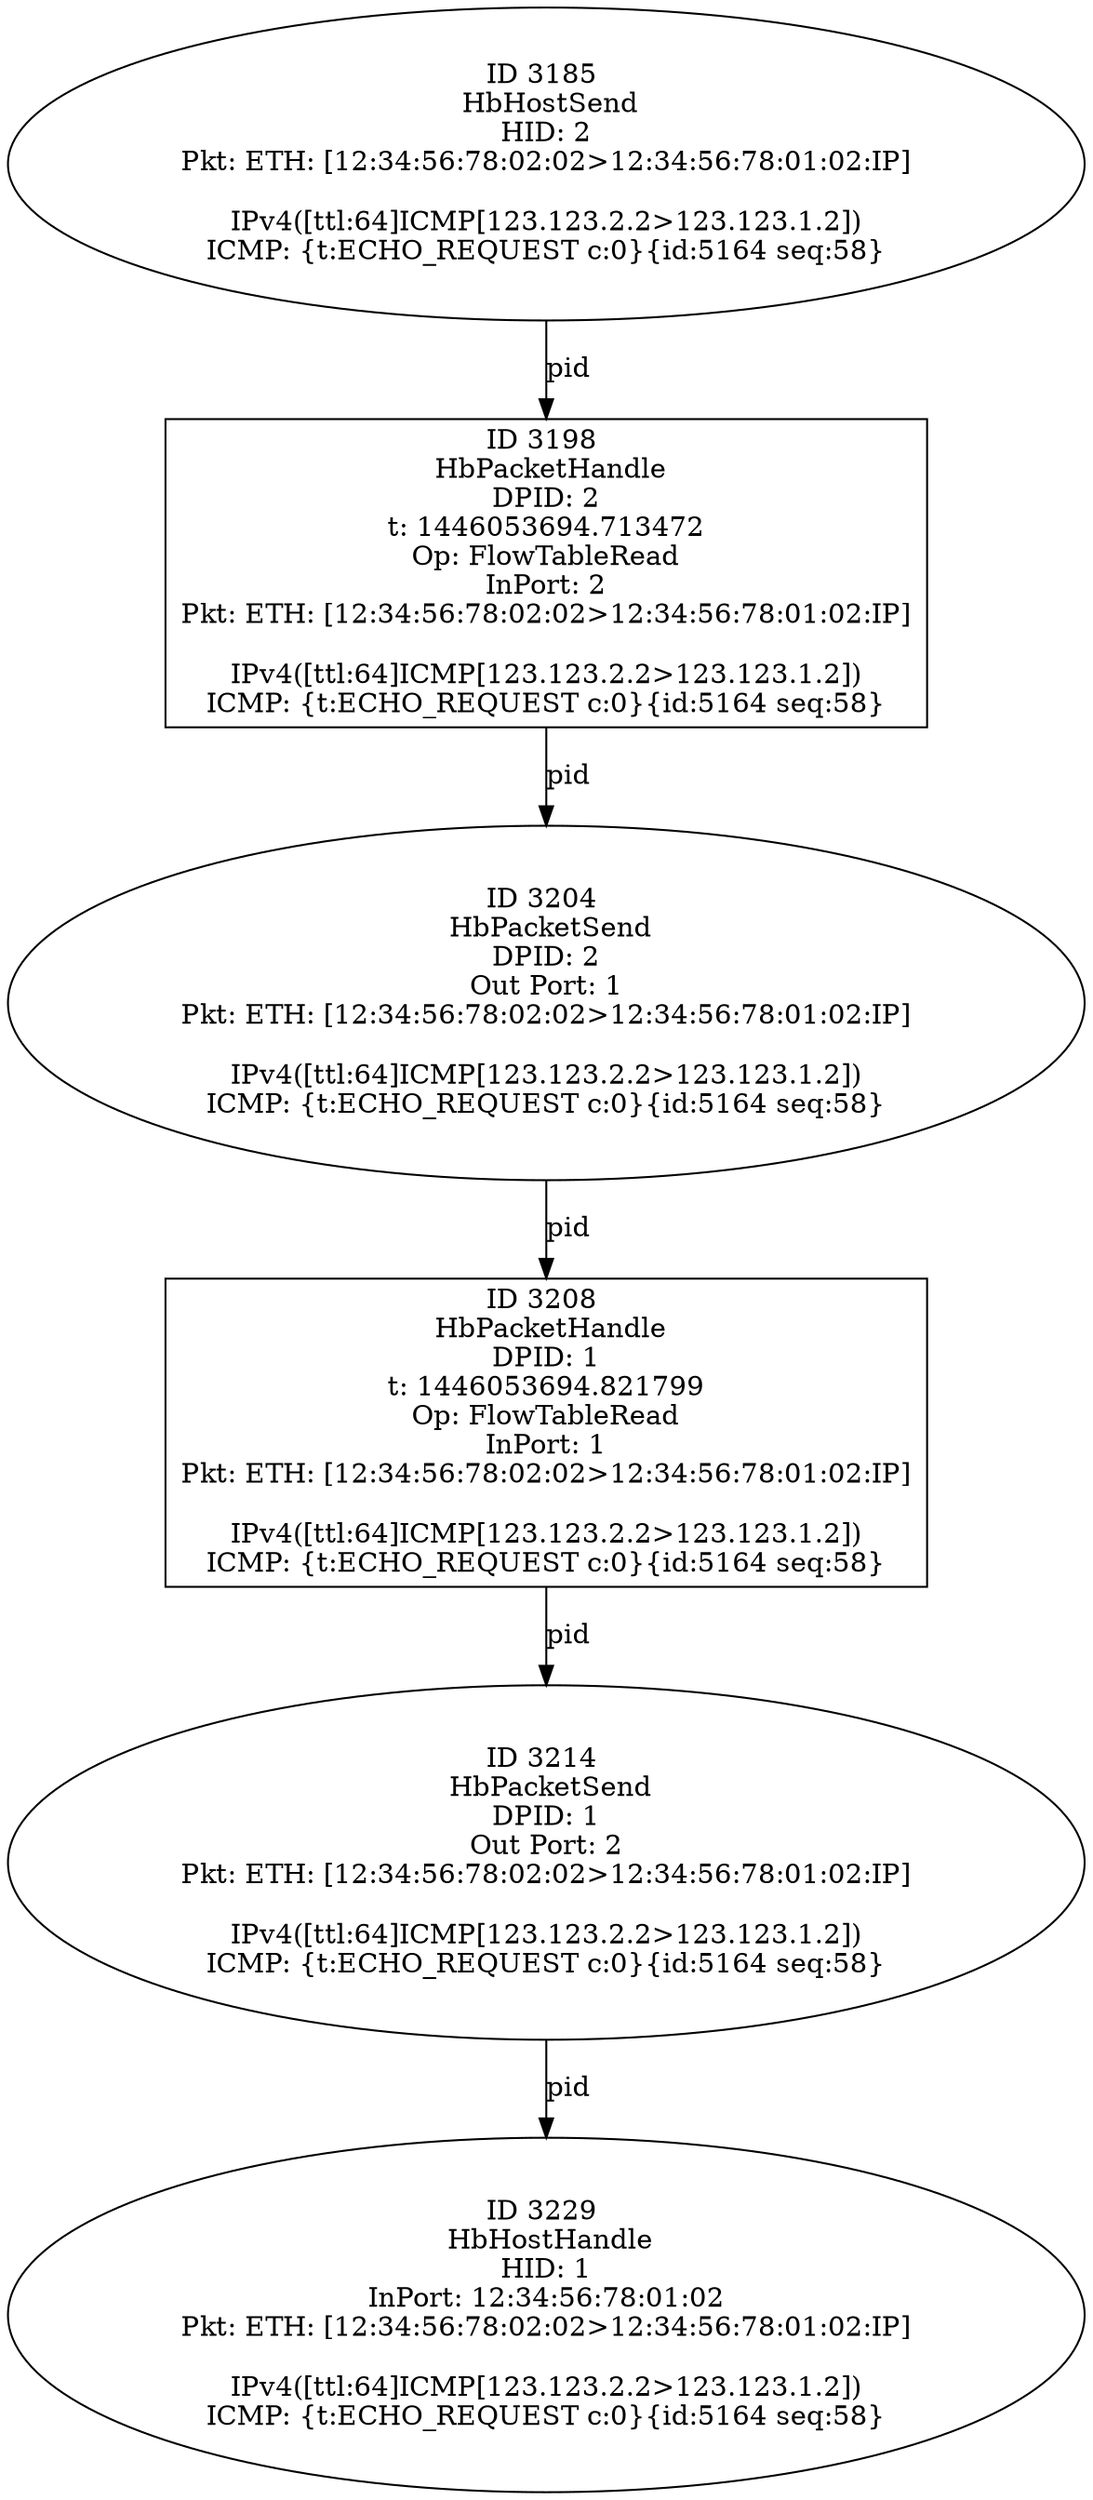 strict digraph G {
3204 [shape=oval, event=<hb_events.HbPacketSend object at 0x104564350>, label="ID 3204 
 HbPacketSend
DPID: 2
Out Port: 1
Pkt: ETH: [12:34:56:78:02:02>12:34:56:78:01:02:IP]

IPv4([ttl:64]ICMP[123.123.2.2>123.123.1.2])
ICMP: {t:ECHO_REQUEST c:0}{id:5164 seq:58}"];
3208 [shape=box, event=<hb_events.HbPacketHandle object at 0x104564410>, label="ID 3208 
 HbPacketHandle
DPID: 1
t: 1446053694.821799
Op: FlowTableRead
InPort: 1
Pkt: ETH: [12:34:56:78:02:02>12:34:56:78:01:02:IP]

IPv4([ttl:64]ICMP[123.123.2.2>123.123.1.2])
ICMP: {t:ECHO_REQUEST c:0}{id:5164 seq:58}"];
3214 [shape=oval, event=<hb_events.HbPacketSend object at 0x1045647d0>, label="ID 3214 
 HbPacketSend
DPID: 1
Out Port: 2
Pkt: ETH: [12:34:56:78:02:02>12:34:56:78:01:02:IP]

IPv4([ttl:64]ICMP[123.123.2.2>123.123.1.2])
ICMP: {t:ECHO_REQUEST c:0}{id:5164 seq:58}"];
3185 [shape=oval, event=<hb_events.HbHostSend object at 0x104551150>, label="ID 3185 
 HbHostSend
HID: 2
Pkt: ETH: [12:34:56:78:02:02>12:34:56:78:01:02:IP]

IPv4([ttl:64]ICMP[123.123.2.2>123.123.1.2])
ICMP: {t:ECHO_REQUEST c:0}{id:5164 seq:58}"];
3229 [shape=oval, event=<hb_events.HbHostHandle object at 0x104568210>, label="ID 3229 
 HbHostHandle
HID: 1
InPort: 12:34:56:78:01:02
Pkt: ETH: [12:34:56:78:02:02>12:34:56:78:01:02:IP]

IPv4([ttl:64]ICMP[123.123.2.2>123.123.1.2])
ICMP: {t:ECHO_REQUEST c:0}{id:5164 seq:58}"];
3198 [shape=box, event=<hb_events.HbPacketHandle object at 0x10455fe90>, label="ID 3198 
 HbPacketHandle
DPID: 2
t: 1446053694.713472
Op: FlowTableRead
InPort: 2
Pkt: ETH: [12:34:56:78:02:02>12:34:56:78:01:02:IP]

IPv4([ttl:64]ICMP[123.123.2.2>123.123.1.2])
ICMP: {t:ECHO_REQUEST c:0}{id:5164 seq:58}"];
3204 -> 3208  [rel=pid, label=pid];
3208 -> 3214  [rel=pid, label=pid];
3214 -> 3229  [rel=pid, label=pid];
3185 -> 3198  [rel=pid, label=pid];
3198 -> 3204  [rel=pid, label=pid];
}
